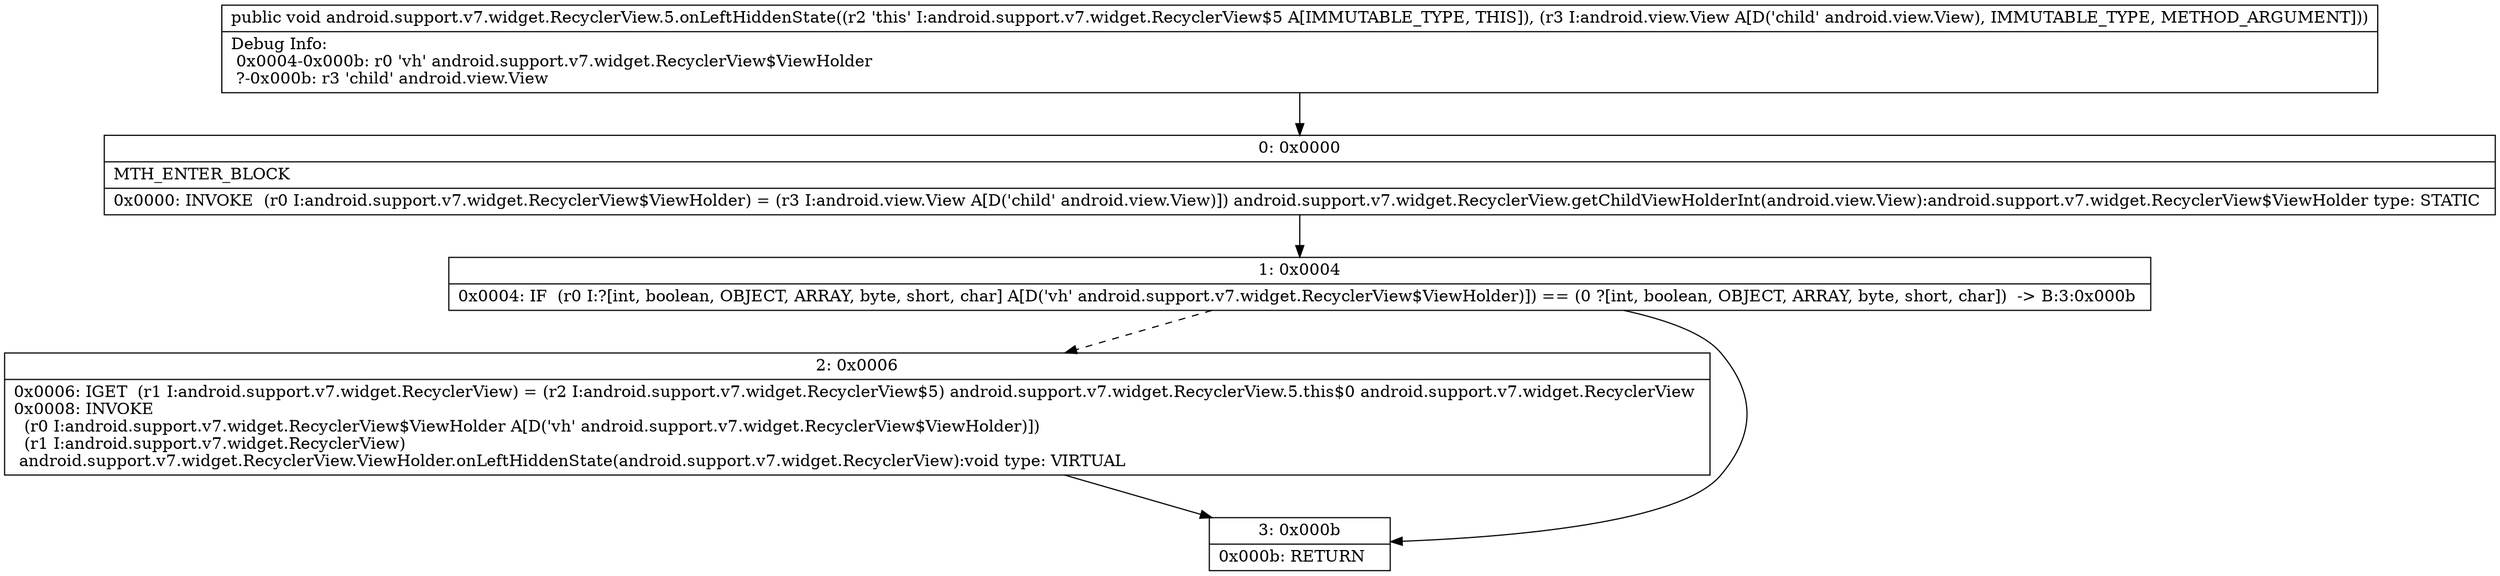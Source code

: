 digraph "CFG forandroid.support.v7.widget.RecyclerView.5.onLeftHiddenState(Landroid\/view\/View;)V" {
Node_0 [shape=record,label="{0\:\ 0x0000|MTH_ENTER_BLOCK\l|0x0000: INVOKE  (r0 I:android.support.v7.widget.RecyclerView$ViewHolder) = (r3 I:android.view.View A[D('child' android.view.View)]) android.support.v7.widget.RecyclerView.getChildViewHolderInt(android.view.View):android.support.v7.widget.RecyclerView$ViewHolder type: STATIC \l}"];
Node_1 [shape=record,label="{1\:\ 0x0004|0x0004: IF  (r0 I:?[int, boolean, OBJECT, ARRAY, byte, short, char] A[D('vh' android.support.v7.widget.RecyclerView$ViewHolder)]) == (0 ?[int, boolean, OBJECT, ARRAY, byte, short, char])  \-\> B:3:0x000b \l}"];
Node_2 [shape=record,label="{2\:\ 0x0006|0x0006: IGET  (r1 I:android.support.v7.widget.RecyclerView) = (r2 I:android.support.v7.widget.RecyclerView$5) android.support.v7.widget.RecyclerView.5.this$0 android.support.v7.widget.RecyclerView \l0x0008: INVOKE  \l  (r0 I:android.support.v7.widget.RecyclerView$ViewHolder A[D('vh' android.support.v7.widget.RecyclerView$ViewHolder)])\l  (r1 I:android.support.v7.widget.RecyclerView)\l android.support.v7.widget.RecyclerView.ViewHolder.onLeftHiddenState(android.support.v7.widget.RecyclerView):void type: VIRTUAL \l}"];
Node_3 [shape=record,label="{3\:\ 0x000b|0x000b: RETURN   \l}"];
MethodNode[shape=record,label="{public void android.support.v7.widget.RecyclerView.5.onLeftHiddenState((r2 'this' I:android.support.v7.widget.RecyclerView$5 A[IMMUTABLE_TYPE, THIS]), (r3 I:android.view.View A[D('child' android.view.View), IMMUTABLE_TYPE, METHOD_ARGUMENT]))  | Debug Info:\l  0x0004\-0x000b: r0 'vh' android.support.v7.widget.RecyclerView$ViewHolder\l  ?\-0x000b: r3 'child' android.view.View\l}"];
MethodNode -> Node_0;
Node_0 -> Node_1;
Node_1 -> Node_2[style=dashed];
Node_1 -> Node_3;
Node_2 -> Node_3;
}

